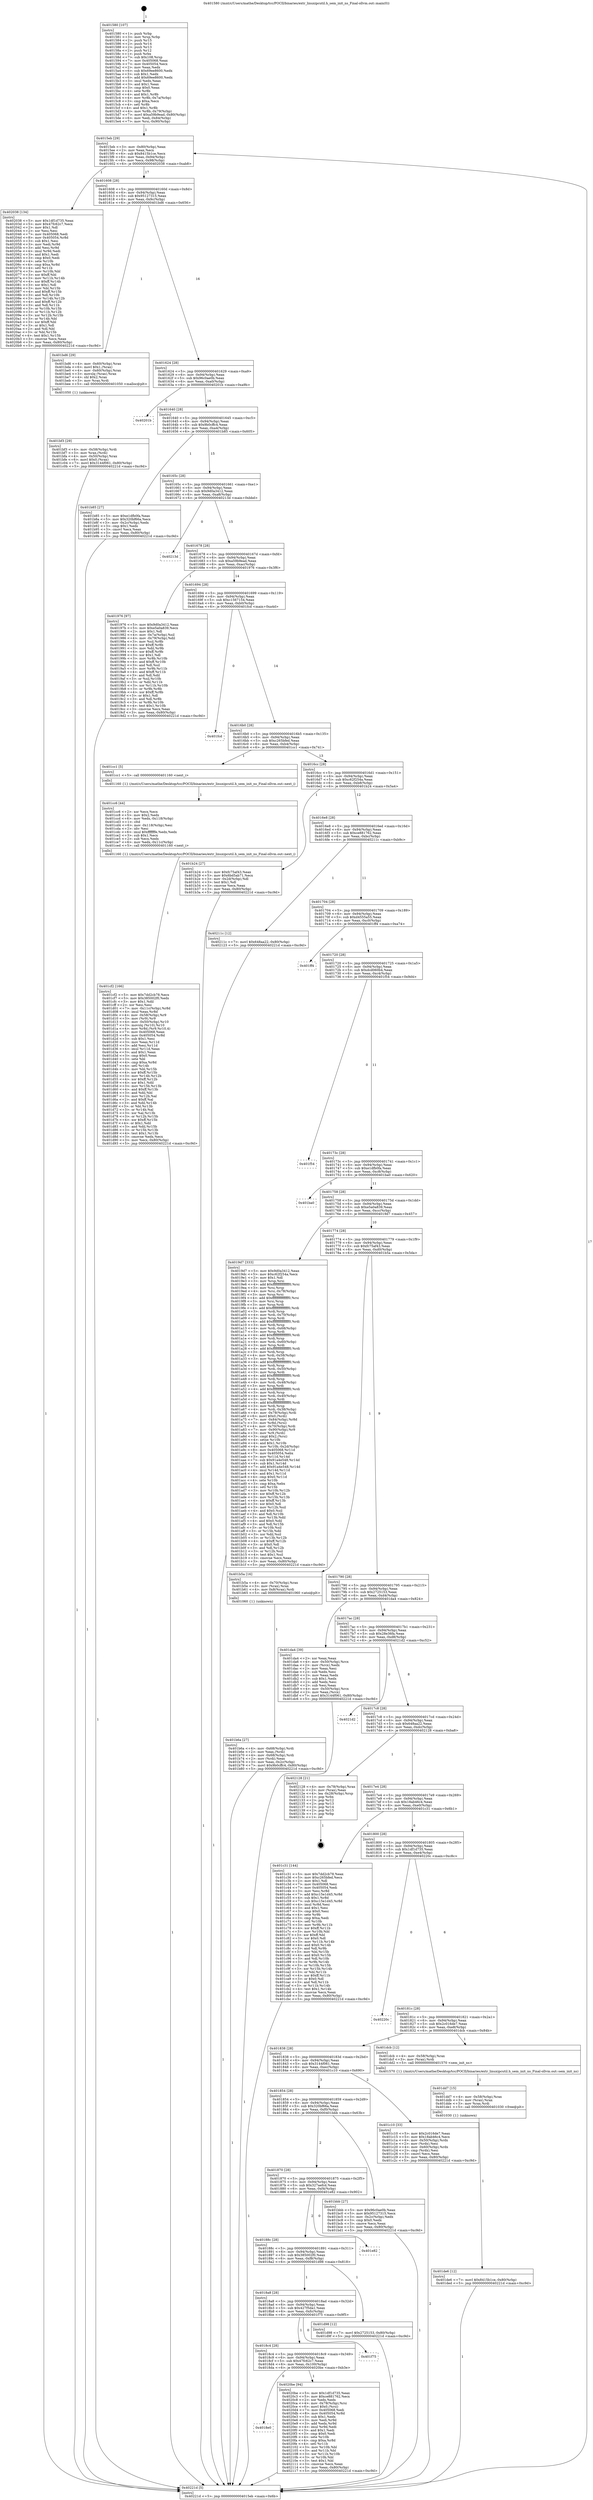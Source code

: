 digraph "0x401580" {
  label = "0x401580 (/mnt/c/Users/mathe/Desktop/tcc/POCII/binaries/extr_linuxipcutil.h_sem_init_ns_Final-ollvm.out::main(0))"
  labelloc = "t"
  node[shape=record]

  Entry [label="",width=0.3,height=0.3,shape=circle,fillcolor=black,style=filled]
  "0x4015eb" [label="{
     0x4015eb [29]\l
     | [instrs]\l
     &nbsp;&nbsp;0x4015eb \<+3\>: mov -0x80(%rbp),%eax\l
     &nbsp;&nbsp;0x4015ee \<+2\>: mov %eax,%ecx\l
     &nbsp;&nbsp;0x4015f0 \<+6\>: sub $0x8415b1ce,%ecx\l
     &nbsp;&nbsp;0x4015f6 \<+6\>: mov %eax,-0x94(%rbp)\l
     &nbsp;&nbsp;0x4015fc \<+6\>: mov %ecx,-0x98(%rbp)\l
     &nbsp;&nbsp;0x401602 \<+6\>: je 0000000000402038 \<main+0xab8\>\l
  }"]
  "0x402038" [label="{
     0x402038 [134]\l
     | [instrs]\l
     &nbsp;&nbsp;0x402038 \<+5\>: mov $0x1df1d735,%eax\l
     &nbsp;&nbsp;0x40203d \<+5\>: mov $0x47fc62c7,%ecx\l
     &nbsp;&nbsp;0x402042 \<+2\>: mov $0x1,%dl\l
     &nbsp;&nbsp;0x402044 \<+2\>: xor %esi,%esi\l
     &nbsp;&nbsp;0x402046 \<+7\>: mov 0x405068,%edi\l
     &nbsp;&nbsp;0x40204d \<+8\>: mov 0x405054,%r8d\l
     &nbsp;&nbsp;0x402055 \<+3\>: sub $0x1,%esi\l
     &nbsp;&nbsp;0x402058 \<+3\>: mov %edi,%r9d\l
     &nbsp;&nbsp;0x40205b \<+3\>: add %esi,%r9d\l
     &nbsp;&nbsp;0x40205e \<+4\>: imul %r9d,%edi\l
     &nbsp;&nbsp;0x402062 \<+3\>: and $0x1,%edi\l
     &nbsp;&nbsp;0x402065 \<+3\>: cmp $0x0,%edi\l
     &nbsp;&nbsp;0x402068 \<+4\>: sete %r10b\l
     &nbsp;&nbsp;0x40206c \<+4\>: cmp $0xa,%r8d\l
     &nbsp;&nbsp;0x402070 \<+4\>: setl %r11b\l
     &nbsp;&nbsp;0x402074 \<+3\>: mov %r10b,%bl\l
     &nbsp;&nbsp;0x402077 \<+3\>: xor $0xff,%bl\l
     &nbsp;&nbsp;0x40207a \<+3\>: mov %r11b,%r14b\l
     &nbsp;&nbsp;0x40207d \<+4\>: xor $0xff,%r14b\l
     &nbsp;&nbsp;0x402081 \<+3\>: xor $0x1,%dl\l
     &nbsp;&nbsp;0x402084 \<+3\>: mov %bl,%r15b\l
     &nbsp;&nbsp;0x402087 \<+4\>: and $0xff,%r15b\l
     &nbsp;&nbsp;0x40208b \<+3\>: and %dl,%r10b\l
     &nbsp;&nbsp;0x40208e \<+3\>: mov %r14b,%r12b\l
     &nbsp;&nbsp;0x402091 \<+4\>: and $0xff,%r12b\l
     &nbsp;&nbsp;0x402095 \<+3\>: and %dl,%r11b\l
     &nbsp;&nbsp;0x402098 \<+3\>: or %r10b,%r15b\l
     &nbsp;&nbsp;0x40209b \<+3\>: or %r11b,%r12b\l
     &nbsp;&nbsp;0x40209e \<+3\>: xor %r12b,%r15b\l
     &nbsp;&nbsp;0x4020a1 \<+3\>: or %r14b,%bl\l
     &nbsp;&nbsp;0x4020a4 \<+3\>: xor $0xff,%bl\l
     &nbsp;&nbsp;0x4020a7 \<+3\>: or $0x1,%dl\l
     &nbsp;&nbsp;0x4020aa \<+2\>: and %dl,%bl\l
     &nbsp;&nbsp;0x4020ac \<+3\>: or %bl,%r15b\l
     &nbsp;&nbsp;0x4020af \<+4\>: test $0x1,%r15b\l
     &nbsp;&nbsp;0x4020b3 \<+3\>: cmovne %ecx,%eax\l
     &nbsp;&nbsp;0x4020b6 \<+3\>: mov %eax,-0x80(%rbp)\l
     &nbsp;&nbsp;0x4020b9 \<+5\>: jmp 000000000040221d \<main+0xc9d\>\l
  }"]
  "0x401608" [label="{
     0x401608 [28]\l
     | [instrs]\l
     &nbsp;&nbsp;0x401608 \<+5\>: jmp 000000000040160d \<main+0x8d\>\l
     &nbsp;&nbsp;0x40160d \<+6\>: mov -0x94(%rbp),%eax\l
     &nbsp;&nbsp;0x401613 \<+5\>: sub $0x95127315,%eax\l
     &nbsp;&nbsp;0x401618 \<+6\>: mov %eax,-0x9c(%rbp)\l
     &nbsp;&nbsp;0x40161e \<+6\>: je 0000000000401bd6 \<main+0x656\>\l
  }"]
  Exit [label="",width=0.3,height=0.3,shape=circle,fillcolor=black,style=filled,peripheries=2]
  "0x401bd6" [label="{
     0x401bd6 [29]\l
     | [instrs]\l
     &nbsp;&nbsp;0x401bd6 \<+4\>: mov -0x60(%rbp),%rax\l
     &nbsp;&nbsp;0x401bda \<+6\>: movl $0x1,(%rax)\l
     &nbsp;&nbsp;0x401be0 \<+4\>: mov -0x60(%rbp),%rax\l
     &nbsp;&nbsp;0x401be4 \<+3\>: movslq (%rax),%rax\l
     &nbsp;&nbsp;0x401be7 \<+4\>: shl $0x2,%rax\l
     &nbsp;&nbsp;0x401beb \<+3\>: mov %rax,%rdi\l
     &nbsp;&nbsp;0x401bee \<+5\>: call 0000000000401050 \<malloc@plt\>\l
     | [calls]\l
     &nbsp;&nbsp;0x401050 \{1\} (unknown)\l
  }"]
  "0x401624" [label="{
     0x401624 [28]\l
     | [instrs]\l
     &nbsp;&nbsp;0x401624 \<+5\>: jmp 0000000000401629 \<main+0xa9\>\l
     &nbsp;&nbsp;0x401629 \<+6\>: mov -0x94(%rbp),%eax\l
     &nbsp;&nbsp;0x40162f \<+5\>: sub $0x96c0ae0b,%eax\l
     &nbsp;&nbsp;0x401634 \<+6\>: mov %eax,-0xa0(%rbp)\l
     &nbsp;&nbsp;0x40163a \<+6\>: je 000000000040201b \<main+0xa9b\>\l
  }"]
  "0x4018e0" [label="{
     0x4018e0\l
  }", style=dashed]
  "0x40201b" [label="{
     0x40201b\l
  }", style=dashed]
  "0x401640" [label="{
     0x401640 [28]\l
     | [instrs]\l
     &nbsp;&nbsp;0x401640 \<+5\>: jmp 0000000000401645 \<main+0xc5\>\l
     &nbsp;&nbsp;0x401645 \<+6\>: mov -0x94(%rbp),%eax\l
     &nbsp;&nbsp;0x40164b \<+5\>: sub $0x9b0cffc4,%eax\l
     &nbsp;&nbsp;0x401650 \<+6\>: mov %eax,-0xa4(%rbp)\l
     &nbsp;&nbsp;0x401656 \<+6\>: je 0000000000401b85 \<main+0x605\>\l
  }"]
  "0x4020be" [label="{
     0x4020be [94]\l
     | [instrs]\l
     &nbsp;&nbsp;0x4020be \<+5\>: mov $0x1df1d735,%eax\l
     &nbsp;&nbsp;0x4020c3 \<+5\>: mov $0xce881762,%ecx\l
     &nbsp;&nbsp;0x4020c8 \<+2\>: xor %edx,%edx\l
     &nbsp;&nbsp;0x4020ca \<+4\>: mov -0x78(%rbp),%rsi\l
     &nbsp;&nbsp;0x4020ce \<+6\>: movl $0x0,(%rsi)\l
     &nbsp;&nbsp;0x4020d4 \<+7\>: mov 0x405068,%edi\l
     &nbsp;&nbsp;0x4020db \<+8\>: mov 0x405054,%r8d\l
     &nbsp;&nbsp;0x4020e3 \<+3\>: sub $0x1,%edx\l
     &nbsp;&nbsp;0x4020e6 \<+3\>: mov %edi,%r9d\l
     &nbsp;&nbsp;0x4020e9 \<+3\>: add %edx,%r9d\l
     &nbsp;&nbsp;0x4020ec \<+4\>: imul %r9d,%edi\l
     &nbsp;&nbsp;0x4020f0 \<+3\>: and $0x1,%edi\l
     &nbsp;&nbsp;0x4020f3 \<+3\>: cmp $0x0,%edi\l
     &nbsp;&nbsp;0x4020f6 \<+4\>: sete %r10b\l
     &nbsp;&nbsp;0x4020fa \<+4\>: cmp $0xa,%r8d\l
     &nbsp;&nbsp;0x4020fe \<+4\>: setl %r11b\l
     &nbsp;&nbsp;0x402102 \<+3\>: mov %r10b,%bl\l
     &nbsp;&nbsp;0x402105 \<+3\>: and %r11b,%bl\l
     &nbsp;&nbsp;0x402108 \<+3\>: xor %r11b,%r10b\l
     &nbsp;&nbsp;0x40210b \<+3\>: or %r10b,%bl\l
     &nbsp;&nbsp;0x40210e \<+3\>: test $0x1,%bl\l
     &nbsp;&nbsp;0x402111 \<+3\>: cmovne %ecx,%eax\l
     &nbsp;&nbsp;0x402114 \<+3\>: mov %eax,-0x80(%rbp)\l
     &nbsp;&nbsp;0x402117 \<+5\>: jmp 000000000040221d \<main+0xc9d\>\l
  }"]
  "0x401b85" [label="{
     0x401b85 [27]\l
     | [instrs]\l
     &nbsp;&nbsp;0x401b85 \<+5\>: mov $0xe1dfb0fa,%eax\l
     &nbsp;&nbsp;0x401b8a \<+5\>: mov $0x320bf66a,%ecx\l
     &nbsp;&nbsp;0x401b8f \<+3\>: mov -0x2c(%rbp),%edx\l
     &nbsp;&nbsp;0x401b92 \<+3\>: cmp $0x1,%edx\l
     &nbsp;&nbsp;0x401b95 \<+3\>: cmovl %ecx,%eax\l
     &nbsp;&nbsp;0x401b98 \<+3\>: mov %eax,-0x80(%rbp)\l
     &nbsp;&nbsp;0x401b9b \<+5\>: jmp 000000000040221d \<main+0xc9d\>\l
  }"]
  "0x40165c" [label="{
     0x40165c [28]\l
     | [instrs]\l
     &nbsp;&nbsp;0x40165c \<+5\>: jmp 0000000000401661 \<main+0xe1\>\l
     &nbsp;&nbsp;0x401661 \<+6\>: mov -0x94(%rbp),%eax\l
     &nbsp;&nbsp;0x401667 \<+5\>: sub $0x9d0a3412,%eax\l
     &nbsp;&nbsp;0x40166c \<+6\>: mov %eax,-0xa8(%rbp)\l
     &nbsp;&nbsp;0x401672 \<+6\>: je 000000000040213d \<main+0xbbd\>\l
  }"]
  "0x4018c4" [label="{
     0x4018c4 [28]\l
     | [instrs]\l
     &nbsp;&nbsp;0x4018c4 \<+5\>: jmp 00000000004018c9 \<main+0x349\>\l
     &nbsp;&nbsp;0x4018c9 \<+6\>: mov -0x94(%rbp),%eax\l
     &nbsp;&nbsp;0x4018cf \<+5\>: sub $0x47fc62c7,%eax\l
     &nbsp;&nbsp;0x4018d4 \<+6\>: mov %eax,-0x100(%rbp)\l
     &nbsp;&nbsp;0x4018da \<+6\>: je 00000000004020be \<main+0xb3e\>\l
  }"]
  "0x40213d" [label="{
     0x40213d\l
  }", style=dashed]
  "0x401678" [label="{
     0x401678 [28]\l
     | [instrs]\l
     &nbsp;&nbsp;0x401678 \<+5\>: jmp 000000000040167d \<main+0xfd\>\l
     &nbsp;&nbsp;0x40167d \<+6\>: mov -0x94(%rbp),%eax\l
     &nbsp;&nbsp;0x401683 \<+5\>: sub $0xa59b9ead,%eax\l
     &nbsp;&nbsp;0x401688 \<+6\>: mov %eax,-0xac(%rbp)\l
     &nbsp;&nbsp;0x40168e \<+6\>: je 0000000000401976 \<main+0x3f6\>\l
  }"]
  "0x401f75" [label="{
     0x401f75\l
  }", style=dashed]
  "0x401976" [label="{
     0x401976 [97]\l
     | [instrs]\l
     &nbsp;&nbsp;0x401976 \<+5\>: mov $0x9d0a3412,%eax\l
     &nbsp;&nbsp;0x40197b \<+5\>: mov $0xe5a0a839,%ecx\l
     &nbsp;&nbsp;0x401980 \<+2\>: mov $0x1,%dl\l
     &nbsp;&nbsp;0x401982 \<+4\>: mov -0x7a(%rbp),%sil\l
     &nbsp;&nbsp;0x401986 \<+4\>: mov -0x79(%rbp),%dil\l
     &nbsp;&nbsp;0x40198a \<+3\>: mov %sil,%r8b\l
     &nbsp;&nbsp;0x40198d \<+4\>: xor $0xff,%r8b\l
     &nbsp;&nbsp;0x401991 \<+3\>: mov %dil,%r9b\l
     &nbsp;&nbsp;0x401994 \<+4\>: xor $0xff,%r9b\l
     &nbsp;&nbsp;0x401998 \<+3\>: xor $0x1,%dl\l
     &nbsp;&nbsp;0x40199b \<+3\>: mov %r8b,%r10b\l
     &nbsp;&nbsp;0x40199e \<+4\>: and $0xff,%r10b\l
     &nbsp;&nbsp;0x4019a2 \<+3\>: and %dl,%sil\l
     &nbsp;&nbsp;0x4019a5 \<+3\>: mov %r9b,%r11b\l
     &nbsp;&nbsp;0x4019a8 \<+4\>: and $0xff,%r11b\l
     &nbsp;&nbsp;0x4019ac \<+3\>: and %dl,%dil\l
     &nbsp;&nbsp;0x4019af \<+3\>: or %sil,%r10b\l
     &nbsp;&nbsp;0x4019b2 \<+3\>: or %dil,%r11b\l
     &nbsp;&nbsp;0x4019b5 \<+3\>: xor %r11b,%r10b\l
     &nbsp;&nbsp;0x4019b8 \<+3\>: or %r9b,%r8b\l
     &nbsp;&nbsp;0x4019bb \<+4\>: xor $0xff,%r8b\l
     &nbsp;&nbsp;0x4019bf \<+3\>: or $0x1,%dl\l
     &nbsp;&nbsp;0x4019c2 \<+3\>: and %dl,%r8b\l
     &nbsp;&nbsp;0x4019c5 \<+3\>: or %r8b,%r10b\l
     &nbsp;&nbsp;0x4019c8 \<+4\>: test $0x1,%r10b\l
     &nbsp;&nbsp;0x4019cc \<+3\>: cmovne %ecx,%eax\l
     &nbsp;&nbsp;0x4019cf \<+3\>: mov %eax,-0x80(%rbp)\l
     &nbsp;&nbsp;0x4019d2 \<+5\>: jmp 000000000040221d \<main+0xc9d\>\l
  }"]
  "0x401694" [label="{
     0x401694 [28]\l
     | [instrs]\l
     &nbsp;&nbsp;0x401694 \<+5\>: jmp 0000000000401699 \<main+0x119\>\l
     &nbsp;&nbsp;0x401699 \<+6\>: mov -0x94(%rbp),%eax\l
     &nbsp;&nbsp;0x40169f \<+5\>: sub $0xc1567154,%eax\l
     &nbsp;&nbsp;0x4016a4 \<+6\>: mov %eax,-0xb0(%rbp)\l
     &nbsp;&nbsp;0x4016aa \<+6\>: je 0000000000401fcd \<main+0xa4d\>\l
  }"]
  "0x40221d" [label="{
     0x40221d [5]\l
     | [instrs]\l
     &nbsp;&nbsp;0x40221d \<+5\>: jmp 00000000004015eb \<main+0x6b\>\l
  }"]
  "0x401580" [label="{
     0x401580 [107]\l
     | [instrs]\l
     &nbsp;&nbsp;0x401580 \<+1\>: push %rbp\l
     &nbsp;&nbsp;0x401581 \<+3\>: mov %rsp,%rbp\l
     &nbsp;&nbsp;0x401584 \<+2\>: push %r15\l
     &nbsp;&nbsp;0x401586 \<+2\>: push %r14\l
     &nbsp;&nbsp;0x401588 \<+2\>: push %r13\l
     &nbsp;&nbsp;0x40158a \<+2\>: push %r12\l
     &nbsp;&nbsp;0x40158c \<+1\>: push %rbx\l
     &nbsp;&nbsp;0x40158d \<+7\>: sub $0x108,%rsp\l
     &nbsp;&nbsp;0x401594 \<+7\>: mov 0x405068,%eax\l
     &nbsp;&nbsp;0x40159b \<+7\>: mov 0x405054,%ecx\l
     &nbsp;&nbsp;0x4015a2 \<+2\>: mov %eax,%edx\l
     &nbsp;&nbsp;0x4015a4 \<+6\>: sub $0x69ee8600,%edx\l
     &nbsp;&nbsp;0x4015aa \<+3\>: sub $0x1,%edx\l
     &nbsp;&nbsp;0x4015ad \<+6\>: add $0x69ee8600,%edx\l
     &nbsp;&nbsp;0x4015b3 \<+3\>: imul %edx,%eax\l
     &nbsp;&nbsp;0x4015b6 \<+3\>: and $0x1,%eax\l
     &nbsp;&nbsp;0x4015b9 \<+3\>: cmp $0x0,%eax\l
     &nbsp;&nbsp;0x4015bc \<+4\>: sete %r8b\l
     &nbsp;&nbsp;0x4015c0 \<+4\>: and $0x1,%r8b\l
     &nbsp;&nbsp;0x4015c4 \<+4\>: mov %r8b,-0x7a(%rbp)\l
     &nbsp;&nbsp;0x4015c8 \<+3\>: cmp $0xa,%ecx\l
     &nbsp;&nbsp;0x4015cb \<+4\>: setl %r8b\l
     &nbsp;&nbsp;0x4015cf \<+4\>: and $0x1,%r8b\l
     &nbsp;&nbsp;0x4015d3 \<+4\>: mov %r8b,-0x79(%rbp)\l
     &nbsp;&nbsp;0x4015d7 \<+7\>: movl $0xa59b9ead,-0x80(%rbp)\l
     &nbsp;&nbsp;0x4015de \<+6\>: mov %edi,-0x84(%rbp)\l
     &nbsp;&nbsp;0x4015e4 \<+7\>: mov %rsi,-0x90(%rbp)\l
  }"]
  "0x401de6" [label="{
     0x401de6 [12]\l
     | [instrs]\l
     &nbsp;&nbsp;0x401de6 \<+7\>: movl $0x8415b1ce,-0x80(%rbp)\l
     &nbsp;&nbsp;0x401ded \<+5\>: jmp 000000000040221d \<main+0xc9d\>\l
  }"]
  "0x401fcd" [label="{
     0x401fcd\l
  }", style=dashed]
  "0x4016b0" [label="{
     0x4016b0 [28]\l
     | [instrs]\l
     &nbsp;&nbsp;0x4016b0 \<+5\>: jmp 00000000004016b5 \<main+0x135\>\l
     &nbsp;&nbsp;0x4016b5 \<+6\>: mov -0x94(%rbp),%eax\l
     &nbsp;&nbsp;0x4016bb \<+5\>: sub $0xc265bfed,%eax\l
     &nbsp;&nbsp;0x4016c0 \<+6\>: mov %eax,-0xb4(%rbp)\l
     &nbsp;&nbsp;0x4016c6 \<+6\>: je 0000000000401cc1 \<main+0x741\>\l
  }"]
  "0x401dd7" [label="{
     0x401dd7 [15]\l
     | [instrs]\l
     &nbsp;&nbsp;0x401dd7 \<+4\>: mov -0x58(%rbp),%rax\l
     &nbsp;&nbsp;0x401ddb \<+3\>: mov (%rax),%rax\l
     &nbsp;&nbsp;0x401dde \<+3\>: mov %rax,%rdi\l
     &nbsp;&nbsp;0x401de1 \<+5\>: call 0000000000401030 \<free@plt\>\l
     | [calls]\l
     &nbsp;&nbsp;0x401030 \{1\} (unknown)\l
  }"]
  "0x401cc1" [label="{
     0x401cc1 [5]\l
     | [instrs]\l
     &nbsp;&nbsp;0x401cc1 \<+5\>: call 0000000000401160 \<next_i\>\l
     | [calls]\l
     &nbsp;&nbsp;0x401160 \{1\} (/mnt/c/Users/mathe/Desktop/tcc/POCII/binaries/extr_linuxipcutil.h_sem_init_ns_Final-ollvm.out::next_i)\l
  }"]
  "0x4016cc" [label="{
     0x4016cc [28]\l
     | [instrs]\l
     &nbsp;&nbsp;0x4016cc \<+5\>: jmp 00000000004016d1 \<main+0x151\>\l
     &nbsp;&nbsp;0x4016d1 \<+6\>: mov -0x94(%rbp),%eax\l
     &nbsp;&nbsp;0x4016d7 \<+5\>: sub $0xc62f254a,%eax\l
     &nbsp;&nbsp;0x4016dc \<+6\>: mov %eax,-0xb8(%rbp)\l
     &nbsp;&nbsp;0x4016e2 \<+6\>: je 0000000000401b24 \<main+0x5a4\>\l
  }"]
  "0x4018a8" [label="{
     0x4018a8 [28]\l
     | [instrs]\l
     &nbsp;&nbsp;0x4018a8 \<+5\>: jmp 00000000004018ad \<main+0x32d\>\l
     &nbsp;&nbsp;0x4018ad \<+6\>: mov -0x94(%rbp),%eax\l
     &nbsp;&nbsp;0x4018b3 \<+5\>: sub $0x427f5da1,%eax\l
     &nbsp;&nbsp;0x4018b8 \<+6\>: mov %eax,-0xfc(%rbp)\l
     &nbsp;&nbsp;0x4018be \<+6\>: je 0000000000401f75 \<main+0x9f5\>\l
  }"]
  "0x401b24" [label="{
     0x401b24 [27]\l
     | [instrs]\l
     &nbsp;&nbsp;0x401b24 \<+5\>: mov $0xfc75af43,%eax\l
     &nbsp;&nbsp;0x401b29 \<+5\>: mov $0x6bd5ab71,%ecx\l
     &nbsp;&nbsp;0x401b2e \<+3\>: mov -0x2d(%rbp),%dl\l
     &nbsp;&nbsp;0x401b31 \<+3\>: test $0x1,%dl\l
     &nbsp;&nbsp;0x401b34 \<+3\>: cmovne %ecx,%eax\l
     &nbsp;&nbsp;0x401b37 \<+3\>: mov %eax,-0x80(%rbp)\l
     &nbsp;&nbsp;0x401b3a \<+5\>: jmp 000000000040221d \<main+0xc9d\>\l
  }"]
  "0x4016e8" [label="{
     0x4016e8 [28]\l
     | [instrs]\l
     &nbsp;&nbsp;0x4016e8 \<+5\>: jmp 00000000004016ed \<main+0x16d\>\l
     &nbsp;&nbsp;0x4016ed \<+6\>: mov -0x94(%rbp),%eax\l
     &nbsp;&nbsp;0x4016f3 \<+5\>: sub $0xce881762,%eax\l
     &nbsp;&nbsp;0x4016f8 \<+6\>: mov %eax,-0xbc(%rbp)\l
     &nbsp;&nbsp;0x4016fe \<+6\>: je 000000000040211c \<main+0xb9c\>\l
  }"]
  "0x401d98" [label="{
     0x401d98 [12]\l
     | [instrs]\l
     &nbsp;&nbsp;0x401d98 \<+7\>: movl $0x2725153,-0x80(%rbp)\l
     &nbsp;&nbsp;0x401d9f \<+5\>: jmp 000000000040221d \<main+0xc9d\>\l
  }"]
  "0x40211c" [label="{
     0x40211c [12]\l
     | [instrs]\l
     &nbsp;&nbsp;0x40211c \<+7\>: movl $0x648aa22,-0x80(%rbp)\l
     &nbsp;&nbsp;0x402123 \<+5\>: jmp 000000000040221d \<main+0xc9d\>\l
  }"]
  "0x401704" [label="{
     0x401704 [28]\l
     | [instrs]\l
     &nbsp;&nbsp;0x401704 \<+5\>: jmp 0000000000401709 \<main+0x189\>\l
     &nbsp;&nbsp;0x401709 \<+6\>: mov -0x94(%rbp),%eax\l
     &nbsp;&nbsp;0x40170f \<+5\>: sub $0xd4555a55,%eax\l
     &nbsp;&nbsp;0x401714 \<+6\>: mov %eax,-0xc0(%rbp)\l
     &nbsp;&nbsp;0x40171a \<+6\>: je 0000000000401ff4 \<main+0xa74\>\l
  }"]
  "0x40188c" [label="{
     0x40188c [28]\l
     | [instrs]\l
     &nbsp;&nbsp;0x40188c \<+5\>: jmp 0000000000401891 \<main+0x311\>\l
     &nbsp;&nbsp;0x401891 \<+6\>: mov -0x94(%rbp),%eax\l
     &nbsp;&nbsp;0x401897 \<+5\>: sub $0x385002f0,%eax\l
     &nbsp;&nbsp;0x40189c \<+6\>: mov %eax,-0xf8(%rbp)\l
     &nbsp;&nbsp;0x4018a2 \<+6\>: je 0000000000401d98 \<main+0x818\>\l
  }"]
  "0x401ff4" [label="{
     0x401ff4\l
  }", style=dashed]
  "0x401720" [label="{
     0x401720 [28]\l
     | [instrs]\l
     &nbsp;&nbsp;0x401720 \<+5\>: jmp 0000000000401725 \<main+0x1a5\>\l
     &nbsp;&nbsp;0x401725 \<+6\>: mov -0x94(%rbp),%eax\l
     &nbsp;&nbsp;0x40172b \<+5\>: sub $0xdcd060b4,%eax\l
     &nbsp;&nbsp;0x401730 \<+6\>: mov %eax,-0xc4(%rbp)\l
     &nbsp;&nbsp;0x401736 \<+6\>: je 0000000000401f54 \<main+0x9d4\>\l
  }"]
  "0x401e82" [label="{
     0x401e82\l
  }", style=dashed]
  "0x401f54" [label="{
     0x401f54\l
  }", style=dashed]
  "0x40173c" [label="{
     0x40173c [28]\l
     | [instrs]\l
     &nbsp;&nbsp;0x40173c \<+5\>: jmp 0000000000401741 \<main+0x1c1\>\l
     &nbsp;&nbsp;0x401741 \<+6\>: mov -0x94(%rbp),%eax\l
     &nbsp;&nbsp;0x401747 \<+5\>: sub $0xe1dfb0fa,%eax\l
     &nbsp;&nbsp;0x40174c \<+6\>: mov %eax,-0xc8(%rbp)\l
     &nbsp;&nbsp;0x401752 \<+6\>: je 0000000000401ba0 \<main+0x620\>\l
  }"]
  "0x401cf2" [label="{
     0x401cf2 [166]\l
     | [instrs]\l
     &nbsp;&nbsp;0x401cf2 \<+5\>: mov $0x7dd2cb78,%ecx\l
     &nbsp;&nbsp;0x401cf7 \<+5\>: mov $0x385002f0,%edx\l
     &nbsp;&nbsp;0x401cfc \<+3\>: mov $0x1,%dil\l
     &nbsp;&nbsp;0x401cff \<+2\>: xor %esi,%esi\l
     &nbsp;&nbsp;0x401d01 \<+7\>: mov -0x11c(%rbp),%r8d\l
     &nbsp;&nbsp;0x401d08 \<+4\>: imul %eax,%r8d\l
     &nbsp;&nbsp;0x401d0c \<+4\>: mov -0x58(%rbp),%r9\l
     &nbsp;&nbsp;0x401d10 \<+3\>: mov (%r9),%r9\l
     &nbsp;&nbsp;0x401d13 \<+4\>: mov -0x50(%rbp),%r10\l
     &nbsp;&nbsp;0x401d17 \<+3\>: movslq (%r10),%r10\l
     &nbsp;&nbsp;0x401d1a \<+4\>: mov %r8d,(%r9,%r10,4)\l
     &nbsp;&nbsp;0x401d1e \<+7\>: mov 0x405068,%eax\l
     &nbsp;&nbsp;0x401d25 \<+8\>: mov 0x405054,%r8d\l
     &nbsp;&nbsp;0x401d2d \<+3\>: sub $0x1,%esi\l
     &nbsp;&nbsp;0x401d30 \<+3\>: mov %eax,%r11d\l
     &nbsp;&nbsp;0x401d33 \<+3\>: add %esi,%r11d\l
     &nbsp;&nbsp;0x401d36 \<+4\>: imul %r11d,%eax\l
     &nbsp;&nbsp;0x401d3a \<+3\>: and $0x1,%eax\l
     &nbsp;&nbsp;0x401d3d \<+3\>: cmp $0x0,%eax\l
     &nbsp;&nbsp;0x401d40 \<+3\>: sete %bl\l
     &nbsp;&nbsp;0x401d43 \<+4\>: cmp $0xa,%r8d\l
     &nbsp;&nbsp;0x401d47 \<+4\>: setl %r14b\l
     &nbsp;&nbsp;0x401d4b \<+3\>: mov %bl,%r15b\l
     &nbsp;&nbsp;0x401d4e \<+4\>: xor $0xff,%r15b\l
     &nbsp;&nbsp;0x401d52 \<+3\>: mov %r14b,%r12b\l
     &nbsp;&nbsp;0x401d55 \<+4\>: xor $0xff,%r12b\l
     &nbsp;&nbsp;0x401d59 \<+4\>: xor $0x1,%dil\l
     &nbsp;&nbsp;0x401d5d \<+3\>: mov %r15b,%r13b\l
     &nbsp;&nbsp;0x401d60 \<+4\>: and $0xff,%r13b\l
     &nbsp;&nbsp;0x401d64 \<+3\>: and %dil,%bl\l
     &nbsp;&nbsp;0x401d67 \<+3\>: mov %r12b,%al\l
     &nbsp;&nbsp;0x401d6a \<+2\>: and $0xff,%al\l
     &nbsp;&nbsp;0x401d6c \<+3\>: and %dil,%r14b\l
     &nbsp;&nbsp;0x401d6f \<+3\>: or %bl,%r13b\l
     &nbsp;&nbsp;0x401d72 \<+3\>: or %r14b,%al\l
     &nbsp;&nbsp;0x401d75 \<+3\>: xor %al,%r13b\l
     &nbsp;&nbsp;0x401d78 \<+3\>: or %r12b,%r15b\l
     &nbsp;&nbsp;0x401d7b \<+4\>: xor $0xff,%r15b\l
     &nbsp;&nbsp;0x401d7f \<+4\>: or $0x1,%dil\l
     &nbsp;&nbsp;0x401d83 \<+3\>: and %dil,%r15b\l
     &nbsp;&nbsp;0x401d86 \<+3\>: or %r15b,%r13b\l
     &nbsp;&nbsp;0x401d89 \<+4\>: test $0x1,%r13b\l
     &nbsp;&nbsp;0x401d8d \<+3\>: cmovne %edx,%ecx\l
     &nbsp;&nbsp;0x401d90 \<+3\>: mov %ecx,-0x80(%rbp)\l
     &nbsp;&nbsp;0x401d93 \<+5\>: jmp 000000000040221d \<main+0xc9d\>\l
  }"]
  "0x401ba0" [label="{
     0x401ba0\l
  }", style=dashed]
  "0x401758" [label="{
     0x401758 [28]\l
     | [instrs]\l
     &nbsp;&nbsp;0x401758 \<+5\>: jmp 000000000040175d \<main+0x1dd\>\l
     &nbsp;&nbsp;0x40175d \<+6\>: mov -0x94(%rbp),%eax\l
     &nbsp;&nbsp;0x401763 \<+5\>: sub $0xe5a0a839,%eax\l
     &nbsp;&nbsp;0x401768 \<+6\>: mov %eax,-0xcc(%rbp)\l
     &nbsp;&nbsp;0x40176e \<+6\>: je 00000000004019d7 \<main+0x457\>\l
  }"]
  "0x401cc6" [label="{
     0x401cc6 [44]\l
     | [instrs]\l
     &nbsp;&nbsp;0x401cc6 \<+2\>: xor %ecx,%ecx\l
     &nbsp;&nbsp;0x401cc8 \<+5\>: mov $0x2,%edx\l
     &nbsp;&nbsp;0x401ccd \<+6\>: mov %edx,-0x118(%rbp)\l
     &nbsp;&nbsp;0x401cd3 \<+1\>: cltd\l
     &nbsp;&nbsp;0x401cd4 \<+6\>: mov -0x118(%rbp),%esi\l
     &nbsp;&nbsp;0x401cda \<+2\>: idiv %esi\l
     &nbsp;&nbsp;0x401cdc \<+6\>: imul $0xfffffffe,%edx,%edx\l
     &nbsp;&nbsp;0x401ce2 \<+3\>: sub $0x1,%ecx\l
     &nbsp;&nbsp;0x401ce5 \<+2\>: sub %ecx,%edx\l
     &nbsp;&nbsp;0x401ce7 \<+6\>: mov %edx,-0x11c(%rbp)\l
     &nbsp;&nbsp;0x401ced \<+5\>: call 0000000000401160 \<next_i\>\l
     | [calls]\l
     &nbsp;&nbsp;0x401160 \{1\} (/mnt/c/Users/mathe/Desktop/tcc/POCII/binaries/extr_linuxipcutil.h_sem_init_ns_Final-ollvm.out::next_i)\l
  }"]
  "0x4019d7" [label="{
     0x4019d7 [333]\l
     | [instrs]\l
     &nbsp;&nbsp;0x4019d7 \<+5\>: mov $0x9d0a3412,%eax\l
     &nbsp;&nbsp;0x4019dc \<+5\>: mov $0xc62f254a,%ecx\l
     &nbsp;&nbsp;0x4019e1 \<+2\>: mov $0x1,%dl\l
     &nbsp;&nbsp;0x4019e3 \<+3\>: mov %rsp,%rsi\l
     &nbsp;&nbsp;0x4019e6 \<+4\>: add $0xfffffffffffffff0,%rsi\l
     &nbsp;&nbsp;0x4019ea \<+3\>: mov %rsi,%rsp\l
     &nbsp;&nbsp;0x4019ed \<+4\>: mov %rsi,-0x78(%rbp)\l
     &nbsp;&nbsp;0x4019f1 \<+3\>: mov %rsp,%rsi\l
     &nbsp;&nbsp;0x4019f4 \<+4\>: add $0xfffffffffffffff0,%rsi\l
     &nbsp;&nbsp;0x4019f8 \<+3\>: mov %rsi,%rsp\l
     &nbsp;&nbsp;0x4019fb \<+3\>: mov %rsp,%rdi\l
     &nbsp;&nbsp;0x4019fe \<+4\>: add $0xfffffffffffffff0,%rdi\l
     &nbsp;&nbsp;0x401a02 \<+3\>: mov %rdi,%rsp\l
     &nbsp;&nbsp;0x401a05 \<+4\>: mov %rdi,-0x70(%rbp)\l
     &nbsp;&nbsp;0x401a09 \<+3\>: mov %rsp,%rdi\l
     &nbsp;&nbsp;0x401a0c \<+4\>: add $0xfffffffffffffff0,%rdi\l
     &nbsp;&nbsp;0x401a10 \<+3\>: mov %rdi,%rsp\l
     &nbsp;&nbsp;0x401a13 \<+4\>: mov %rdi,-0x68(%rbp)\l
     &nbsp;&nbsp;0x401a17 \<+3\>: mov %rsp,%rdi\l
     &nbsp;&nbsp;0x401a1a \<+4\>: add $0xfffffffffffffff0,%rdi\l
     &nbsp;&nbsp;0x401a1e \<+3\>: mov %rdi,%rsp\l
     &nbsp;&nbsp;0x401a21 \<+4\>: mov %rdi,-0x60(%rbp)\l
     &nbsp;&nbsp;0x401a25 \<+3\>: mov %rsp,%rdi\l
     &nbsp;&nbsp;0x401a28 \<+4\>: add $0xfffffffffffffff0,%rdi\l
     &nbsp;&nbsp;0x401a2c \<+3\>: mov %rdi,%rsp\l
     &nbsp;&nbsp;0x401a2f \<+4\>: mov %rdi,-0x58(%rbp)\l
     &nbsp;&nbsp;0x401a33 \<+3\>: mov %rsp,%rdi\l
     &nbsp;&nbsp;0x401a36 \<+4\>: add $0xfffffffffffffff0,%rdi\l
     &nbsp;&nbsp;0x401a3a \<+3\>: mov %rdi,%rsp\l
     &nbsp;&nbsp;0x401a3d \<+4\>: mov %rdi,-0x50(%rbp)\l
     &nbsp;&nbsp;0x401a41 \<+3\>: mov %rsp,%rdi\l
     &nbsp;&nbsp;0x401a44 \<+4\>: add $0xfffffffffffffff0,%rdi\l
     &nbsp;&nbsp;0x401a48 \<+3\>: mov %rdi,%rsp\l
     &nbsp;&nbsp;0x401a4b \<+4\>: mov %rdi,-0x48(%rbp)\l
     &nbsp;&nbsp;0x401a4f \<+3\>: mov %rsp,%rdi\l
     &nbsp;&nbsp;0x401a52 \<+4\>: add $0xfffffffffffffff0,%rdi\l
     &nbsp;&nbsp;0x401a56 \<+3\>: mov %rdi,%rsp\l
     &nbsp;&nbsp;0x401a59 \<+4\>: mov %rdi,-0x40(%rbp)\l
     &nbsp;&nbsp;0x401a5d \<+3\>: mov %rsp,%rdi\l
     &nbsp;&nbsp;0x401a60 \<+4\>: add $0xfffffffffffffff0,%rdi\l
     &nbsp;&nbsp;0x401a64 \<+3\>: mov %rdi,%rsp\l
     &nbsp;&nbsp;0x401a67 \<+4\>: mov %rdi,-0x38(%rbp)\l
     &nbsp;&nbsp;0x401a6b \<+4\>: mov -0x78(%rbp),%rdi\l
     &nbsp;&nbsp;0x401a6f \<+6\>: movl $0x0,(%rdi)\l
     &nbsp;&nbsp;0x401a75 \<+7\>: mov -0x84(%rbp),%r8d\l
     &nbsp;&nbsp;0x401a7c \<+3\>: mov %r8d,(%rsi)\l
     &nbsp;&nbsp;0x401a7f \<+4\>: mov -0x70(%rbp),%rdi\l
     &nbsp;&nbsp;0x401a83 \<+7\>: mov -0x90(%rbp),%r9\l
     &nbsp;&nbsp;0x401a8a \<+3\>: mov %r9,(%rdi)\l
     &nbsp;&nbsp;0x401a8d \<+3\>: cmpl $0x2,(%rsi)\l
     &nbsp;&nbsp;0x401a90 \<+4\>: setne %r10b\l
     &nbsp;&nbsp;0x401a94 \<+4\>: and $0x1,%r10b\l
     &nbsp;&nbsp;0x401a98 \<+4\>: mov %r10b,-0x2d(%rbp)\l
     &nbsp;&nbsp;0x401a9c \<+8\>: mov 0x405068,%r11d\l
     &nbsp;&nbsp;0x401aa4 \<+7\>: mov 0x405054,%ebx\l
     &nbsp;&nbsp;0x401aab \<+3\>: mov %r11d,%r14d\l
     &nbsp;&nbsp;0x401aae \<+7\>: sub $0x91a4e548,%r14d\l
     &nbsp;&nbsp;0x401ab5 \<+4\>: sub $0x1,%r14d\l
     &nbsp;&nbsp;0x401ab9 \<+7\>: add $0x91a4e548,%r14d\l
     &nbsp;&nbsp;0x401ac0 \<+4\>: imul %r14d,%r11d\l
     &nbsp;&nbsp;0x401ac4 \<+4\>: and $0x1,%r11d\l
     &nbsp;&nbsp;0x401ac8 \<+4\>: cmp $0x0,%r11d\l
     &nbsp;&nbsp;0x401acc \<+4\>: sete %r10b\l
     &nbsp;&nbsp;0x401ad0 \<+3\>: cmp $0xa,%ebx\l
     &nbsp;&nbsp;0x401ad3 \<+4\>: setl %r15b\l
     &nbsp;&nbsp;0x401ad7 \<+3\>: mov %r10b,%r12b\l
     &nbsp;&nbsp;0x401ada \<+4\>: xor $0xff,%r12b\l
     &nbsp;&nbsp;0x401ade \<+3\>: mov %r15b,%r13b\l
     &nbsp;&nbsp;0x401ae1 \<+4\>: xor $0xff,%r13b\l
     &nbsp;&nbsp;0x401ae5 \<+3\>: xor $0x0,%dl\l
     &nbsp;&nbsp;0x401ae8 \<+3\>: mov %r12b,%sil\l
     &nbsp;&nbsp;0x401aeb \<+4\>: and $0x0,%sil\l
     &nbsp;&nbsp;0x401aef \<+3\>: and %dl,%r10b\l
     &nbsp;&nbsp;0x401af2 \<+3\>: mov %r13b,%dil\l
     &nbsp;&nbsp;0x401af5 \<+4\>: and $0x0,%dil\l
     &nbsp;&nbsp;0x401af9 \<+3\>: and %dl,%r15b\l
     &nbsp;&nbsp;0x401afc \<+3\>: or %r10b,%sil\l
     &nbsp;&nbsp;0x401aff \<+3\>: or %r15b,%dil\l
     &nbsp;&nbsp;0x401b02 \<+3\>: xor %dil,%sil\l
     &nbsp;&nbsp;0x401b05 \<+3\>: or %r13b,%r12b\l
     &nbsp;&nbsp;0x401b08 \<+4\>: xor $0xff,%r12b\l
     &nbsp;&nbsp;0x401b0c \<+3\>: or $0x0,%dl\l
     &nbsp;&nbsp;0x401b0f \<+3\>: and %dl,%r12b\l
     &nbsp;&nbsp;0x401b12 \<+3\>: or %r12b,%sil\l
     &nbsp;&nbsp;0x401b15 \<+4\>: test $0x1,%sil\l
     &nbsp;&nbsp;0x401b19 \<+3\>: cmovne %ecx,%eax\l
     &nbsp;&nbsp;0x401b1c \<+3\>: mov %eax,-0x80(%rbp)\l
     &nbsp;&nbsp;0x401b1f \<+5\>: jmp 000000000040221d \<main+0xc9d\>\l
  }"]
  "0x401774" [label="{
     0x401774 [28]\l
     | [instrs]\l
     &nbsp;&nbsp;0x401774 \<+5\>: jmp 0000000000401779 \<main+0x1f9\>\l
     &nbsp;&nbsp;0x401779 \<+6\>: mov -0x94(%rbp),%eax\l
     &nbsp;&nbsp;0x40177f \<+5\>: sub $0xfc75af43,%eax\l
     &nbsp;&nbsp;0x401784 \<+6\>: mov %eax,-0xd0(%rbp)\l
     &nbsp;&nbsp;0x40178a \<+6\>: je 0000000000401b5a \<main+0x5da\>\l
  }"]
  "0x401bf3" [label="{
     0x401bf3 [29]\l
     | [instrs]\l
     &nbsp;&nbsp;0x401bf3 \<+4\>: mov -0x58(%rbp),%rdi\l
     &nbsp;&nbsp;0x401bf7 \<+3\>: mov %rax,(%rdi)\l
     &nbsp;&nbsp;0x401bfa \<+4\>: mov -0x50(%rbp),%rax\l
     &nbsp;&nbsp;0x401bfe \<+6\>: movl $0x0,(%rax)\l
     &nbsp;&nbsp;0x401c04 \<+7\>: movl $0x3144f061,-0x80(%rbp)\l
     &nbsp;&nbsp;0x401c0b \<+5\>: jmp 000000000040221d \<main+0xc9d\>\l
  }"]
  "0x401870" [label="{
     0x401870 [28]\l
     | [instrs]\l
     &nbsp;&nbsp;0x401870 \<+5\>: jmp 0000000000401875 \<main+0x2f5\>\l
     &nbsp;&nbsp;0x401875 \<+6\>: mov -0x94(%rbp),%eax\l
     &nbsp;&nbsp;0x40187b \<+5\>: sub $0x327aefcd,%eax\l
     &nbsp;&nbsp;0x401880 \<+6\>: mov %eax,-0xf4(%rbp)\l
     &nbsp;&nbsp;0x401886 \<+6\>: je 0000000000401e82 \<main+0x902\>\l
  }"]
  "0x401b5a" [label="{
     0x401b5a [16]\l
     | [instrs]\l
     &nbsp;&nbsp;0x401b5a \<+4\>: mov -0x70(%rbp),%rax\l
     &nbsp;&nbsp;0x401b5e \<+3\>: mov (%rax),%rax\l
     &nbsp;&nbsp;0x401b61 \<+4\>: mov 0x8(%rax),%rdi\l
     &nbsp;&nbsp;0x401b65 \<+5\>: call 0000000000401060 \<atoi@plt\>\l
     | [calls]\l
     &nbsp;&nbsp;0x401060 \{1\} (unknown)\l
  }"]
  "0x401790" [label="{
     0x401790 [28]\l
     | [instrs]\l
     &nbsp;&nbsp;0x401790 \<+5\>: jmp 0000000000401795 \<main+0x215\>\l
     &nbsp;&nbsp;0x401795 \<+6\>: mov -0x94(%rbp),%eax\l
     &nbsp;&nbsp;0x40179b \<+5\>: sub $0x2725153,%eax\l
     &nbsp;&nbsp;0x4017a0 \<+6\>: mov %eax,-0xd4(%rbp)\l
     &nbsp;&nbsp;0x4017a6 \<+6\>: je 0000000000401da4 \<main+0x824\>\l
  }"]
  "0x401b6a" [label="{
     0x401b6a [27]\l
     | [instrs]\l
     &nbsp;&nbsp;0x401b6a \<+4\>: mov -0x68(%rbp),%rdi\l
     &nbsp;&nbsp;0x401b6e \<+2\>: mov %eax,(%rdi)\l
     &nbsp;&nbsp;0x401b70 \<+4\>: mov -0x68(%rbp),%rdi\l
     &nbsp;&nbsp;0x401b74 \<+2\>: mov (%rdi),%eax\l
     &nbsp;&nbsp;0x401b76 \<+3\>: mov %eax,-0x2c(%rbp)\l
     &nbsp;&nbsp;0x401b79 \<+7\>: movl $0x9b0cffc4,-0x80(%rbp)\l
     &nbsp;&nbsp;0x401b80 \<+5\>: jmp 000000000040221d \<main+0xc9d\>\l
  }"]
  "0x401bbb" [label="{
     0x401bbb [27]\l
     | [instrs]\l
     &nbsp;&nbsp;0x401bbb \<+5\>: mov $0x96c0ae0b,%eax\l
     &nbsp;&nbsp;0x401bc0 \<+5\>: mov $0x95127315,%ecx\l
     &nbsp;&nbsp;0x401bc5 \<+3\>: mov -0x2c(%rbp),%edx\l
     &nbsp;&nbsp;0x401bc8 \<+3\>: cmp $0x0,%edx\l
     &nbsp;&nbsp;0x401bcb \<+3\>: cmove %ecx,%eax\l
     &nbsp;&nbsp;0x401bce \<+3\>: mov %eax,-0x80(%rbp)\l
     &nbsp;&nbsp;0x401bd1 \<+5\>: jmp 000000000040221d \<main+0xc9d\>\l
  }"]
  "0x401da4" [label="{
     0x401da4 [39]\l
     | [instrs]\l
     &nbsp;&nbsp;0x401da4 \<+2\>: xor %eax,%eax\l
     &nbsp;&nbsp;0x401da6 \<+4\>: mov -0x50(%rbp),%rcx\l
     &nbsp;&nbsp;0x401daa \<+2\>: mov (%rcx),%edx\l
     &nbsp;&nbsp;0x401dac \<+2\>: mov %eax,%esi\l
     &nbsp;&nbsp;0x401dae \<+2\>: sub %edx,%esi\l
     &nbsp;&nbsp;0x401db0 \<+2\>: mov %eax,%edx\l
     &nbsp;&nbsp;0x401db2 \<+3\>: sub $0x1,%edx\l
     &nbsp;&nbsp;0x401db5 \<+2\>: add %edx,%esi\l
     &nbsp;&nbsp;0x401db7 \<+2\>: sub %esi,%eax\l
     &nbsp;&nbsp;0x401db9 \<+4\>: mov -0x50(%rbp),%rcx\l
     &nbsp;&nbsp;0x401dbd \<+2\>: mov %eax,(%rcx)\l
     &nbsp;&nbsp;0x401dbf \<+7\>: movl $0x3144f061,-0x80(%rbp)\l
     &nbsp;&nbsp;0x401dc6 \<+5\>: jmp 000000000040221d \<main+0xc9d\>\l
  }"]
  "0x4017ac" [label="{
     0x4017ac [28]\l
     | [instrs]\l
     &nbsp;&nbsp;0x4017ac \<+5\>: jmp 00000000004017b1 \<main+0x231\>\l
     &nbsp;&nbsp;0x4017b1 \<+6\>: mov -0x94(%rbp),%eax\l
     &nbsp;&nbsp;0x4017b7 \<+5\>: sub $0x28e36fa,%eax\l
     &nbsp;&nbsp;0x4017bc \<+6\>: mov %eax,-0xd8(%rbp)\l
     &nbsp;&nbsp;0x4017c2 \<+6\>: je 00000000004021d2 \<main+0xc52\>\l
  }"]
  "0x401854" [label="{
     0x401854 [28]\l
     | [instrs]\l
     &nbsp;&nbsp;0x401854 \<+5\>: jmp 0000000000401859 \<main+0x2d9\>\l
     &nbsp;&nbsp;0x401859 \<+6\>: mov -0x94(%rbp),%eax\l
     &nbsp;&nbsp;0x40185f \<+5\>: sub $0x320bf66a,%eax\l
     &nbsp;&nbsp;0x401864 \<+6\>: mov %eax,-0xf0(%rbp)\l
     &nbsp;&nbsp;0x40186a \<+6\>: je 0000000000401bbb \<main+0x63b\>\l
  }"]
  "0x4021d2" [label="{
     0x4021d2\l
  }", style=dashed]
  "0x4017c8" [label="{
     0x4017c8 [28]\l
     | [instrs]\l
     &nbsp;&nbsp;0x4017c8 \<+5\>: jmp 00000000004017cd \<main+0x24d\>\l
     &nbsp;&nbsp;0x4017cd \<+6\>: mov -0x94(%rbp),%eax\l
     &nbsp;&nbsp;0x4017d3 \<+5\>: sub $0x648aa22,%eax\l
     &nbsp;&nbsp;0x4017d8 \<+6\>: mov %eax,-0xdc(%rbp)\l
     &nbsp;&nbsp;0x4017de \<+6\>: je 0000000000402128 \<main+0xba8\>\l
  }"]
  "0x401c10" [label="{
     0x401c10 [33]\l
     | [instrs]\l
     &nbsp;&nbsp;0x401c10 \<+5\>: mov $0x2c016de7,%eax\l
     &nbsp;&nbsp;0x401c15 \<+5\>: mov $0x18ab46c4,%ecx\l
     &nbsp;&nbsp;0x401c1a \<+4\>: mov -0x50(%rbp),%rdx\l
     &nbsp;&nbsp;0x401c1e \<+2\>: mov (%rdx),%esi\l
     &nbsp;&nbsp;0x401c20 \<+4\>: mov -0x60(%rbp),%rdx\l
     &nbsp;&nbsp;0x401c24 \<+2\>: cmp (%rdx),%esi\l
     &nbsp;&nbsp;0x401c26 \<+3\>: cmovl %ecx,%eax\l
     &nbsp;&nbsp;0x401c29 \<+3\>: mov %eax,-0x80(%rbp)\l
     &nbsp;&nbsp;0x401c2c \<+5\>: jmp 000000000040221d \<main+0xc9d\>\l
  }"]
  "0x402128" [label="{
     0x402128 [21]\l
     | [instrs]\l
     &nbsp;&nbsp;0x402128 \<+4\>: mov -0x78(%rbp),%rax\l
     &nbsp;&nbsp;0x40212c \<+2\>: mov (%rax),%eax\l
     &nbsp;&nbsp;0x40212e \<+4\>: lea -0x28(%rbp),%rsp\l
     &nbsp;&nbsp;0x402132 \<+1\>: pop %rbx\l
     &nbsp;&nbsp;0x402133 \<+2\>: pop %r12\l
     &nbsp;&nbsp;0x402135 \<+2\>: pop %r13\l
     &nbsp;&nbsp;0x402137 \<+2\>: pop %r14\l
     &nbsp;&nbsp;0x402139 \<+2\>: pop %r15\l
     &nbsp;&nbsp;0x40213b \<+1\>: pop %rbp\l
     &nbsp;&nbsp;0x40213c \<+1\>: ret\l
  }"]
  "0x4017e4" [label="{
     0x4017e4 [28]\l
     | [instrs]\l
     &nbsp;&nbsp;0x4017e4 \<+5\>: jmp 00000000004017e9 \<main+0x269\>\l
     &nbsp;&nbsp;0x4017e9 \<+6\>: mov -0x94(%rbp),%eax\l
     &nbsp;&nbsp;0x4017ef \<+5\>: sub $0x18ab46c4,%eax\l
     &nbsp;&nbsp;0x4017f4 \<+6\>: mov %eax,-0xe0(%rbp)\l
     &nbsp;&nbsp;0x4017fa \<+6\>: je 0000000000401c31 \<main+0x6b1\>\l
  }"]
  "0x401838" [label="{
     0x401838 [28]\l
     | [instrs]\l
     &nbsp;&nbsp;0x401838 \<+5\>: jmp 000000000040183d \<main+0x2bd\>\l
     &nbsp;&nbsp;0x40183d \<+6\>: mov -0x94(%rbp),%eax\l
     &nbsp;&nbsp;0x401843 \<+5\>: sub $0x3144f061,%eax\l
     &nbsp;&nbsp;0x401848 \<+6\>: mov %eax,-0xec(%rbp)\l
     &nbsp;&nbsp;0x40184e \<+6\>: je 0000000000401c10 \<main+0x690\>\l
  }"]
  "0x401c31" [label="{
     0x401c31 [144]\l
     | [instrs]\l
     &nbsp;&nbsp;0x401c31 \<+5\>: mov $0x7dd2cb78,%eax\l
     &nbsp;&nbsp;0x401c36 \<+5\>: mov $0xc265bfed,%ecx\l
     &nbsp;&nbsp;0x401c3b \<+2\>: mov $0x1,%dl\l
     &nbsp;&nbsp;0x401c3d \<+7\>: mov 0x405068,%esi\l
     &nbsp;&nbsp;0x401c44 \<+7\>: mov 0x405054,%edi\l
     &nbsp;&nbsp;0x401c4b \<+3\>: mov %esi,%r8d\l
     &nbsp;&nbsp;0x401c4e \<+7\>: add $0xc15e1d45,%r8d\l
     &nbsp;&nbsp;0x401c55 \<+4\>: sub $0x1,%r8d\l
     &nbsp;&nbsp;0x401c59 \<+7\>: sub $0xc15e1d45,%r8d\l
     &nbsp;&nbsp;0x401c60 \<+4\>: imul %r8d,%esi\l
     &nbsp;&nbsp;0x401c64 \<+3\>: and $0x1,%esi\l
     &nbsp;&nbsp;0x401c67 \<+3\>: cmp $0x0,%esi\l
     &nbsp;&nbsp;0x401c6a \<+4\>: sete %r9b\l
     &nbsp;&nbsp;0x401c6e \<+3\>: cmp $0xa,%edi\l
     &nbsp;&nbsp;0x401c71 \<+4\>: setl %r10b\l
     &nbsp;&nbsp;0x401c75 \<+3\>: mov %r9b,%r11b\l
     &nbsp;&nbsp;0x401c78 \<+4\>: xor $0xff,%r11b\l
     &nbsp;&nbsp;0x401c7c \<+3\>: mov %r10b,%bl\l
     &nbsp;&nbsp;0x401c7f \<+3\>: xor $0xff,%bl\l
     &nbsp;&nbsp;0x401c82 \<+3\>: xor $0x0,%dl\l
     &nbsp;&nbsp;0x401c85 \<+3\>: mov %r11b,%r14b\l
     &nbsp;&nbsp;0x401c88 \<+4\>: and $0x0,%r14b\l
     &nbsp;&nbsp;0x401c8c \<+3\>: and %dl,%r9b\l
     &nbsp;&nbsp;0x401c8f \<+3\>: mov %bl,%r15b\l
     &nbsp;&nbsp;0x401c92 \<+4\>: and $0x0,%r15b\l
     &nbsp;&nbsp;0x401c96 \<+3\>: and %dl,%r10b\l
     &nbsp;&nbsp;0x401c99 \<+3\>: or %r9b,%r14b\l
     &nbsp;&nbsp;0x401c9c \<+3\>: or %r10b,%r15b\l
     &nbsp;&nbsp;0x401c9f \<+3\>: xor %r15b,%r14b\l
     &nbsp;&nbsp;0x401ca2 \<+3\>: or %bl,%r11b\l
     &nbsp;&nbsp;0x401ca5 \<+4\>: xor $0xff,%r11b\l
     &nbsp;&nbsp;0x401ca9 \<+3\>: or $0x0,%dl\l
     &nbsp;&nbsp;0x401cac \<+3\>: and %dl,%r11b\l
     &nbsp;&nbsp;0x401caf \<+3\>: or %r11b,%r14b\l
     &nbsp;&nbsp;0x401cb2 \<+4\>: test $0x1,%r14b\l
     &nbsp;&nbsp;0x401cb6 \<+3\>: cmovne %ecx,%eax\l
     &nbsp;&nbsp;0x401cb9 \<+3\>: mov %eax,-0x80(%rbp)\l
     &nbsp;&nbsp;0x401cbc \<+5\>: jmp 000000000040221d \<main+0xc9d\>\l
  }"]
  "0x401800" [label="{
     0x401800 [28]\l
     | [instrs]\l
     &nbsp;&nbsp;0x401800 \<+5\>: jmp 0000000000401805 \<main+0x285\>\l
     &nbsp;&nbsp;0x401805 \<+6\>: mov -0x94(%rbp),%eax\l
     &nbsp;&nbsp;0x40180b \<+5\>: sub $0x1df1d735,%eax\l
     &nbsp;&nbsp;0x401810 \<+6\>: mov %eax,-0xe4(%rbp)\l
     &nbsp;&nbsp;0x401816 \<+6\>: je 000000000040220c \<main+0xc8c\>\l
  }"]
  "0x401dcb" [label="{
     0x401dcb [12]\l
     | [instrs]\l
     &nbsp;&nbsp;0x401dcb \<+4\>: mov -0x58(%rbp),%rax\l
     &nbsp;&nbsp;0x401dcf \<+3\>: mov (%rax),%rdi\l
     &nbsp;&nbsp;0x401dd2 \<+5\>: call 0000000000401570 \<sem_init_ns\>\l
     | [calls]\l
     &nbsp;&nbsp;0x401570 \{1\} (/mnt/c/Users/mathe/Desktop/tcc/POCII/binaries/extr_linuxipcutil.h_sem_init_ns_Final-ollvm.out::sem_init_ns)\l
  }"]
  "0x40220c" [label="{
     0x40220c\l
  }", style=dashed]
  "0x40181c" [label="{
     0x40181c [28]\l
     | [instrs]\l
     &nbsp;&nbsp;0x40181c \<+5\>: jmp 0000000000401821 \<main+0x2a1\>\l
     &nbsp;&nbsp;0x401821 \<+6\>: mov -0x94(%rbp),%eax\l
     &nbsp;&nbsp;0x401827 \<+5\>: sub $0x2c016de7,%eax\l
     &nbsp;&nbsp;0x40182c \<+6\>: mov %eax,-0xe8(%rbp)\l
     &nbsp;&nbsp;0x401832 \<+6\>: je 0000000000401dcb \<main+0x84b\>\l
  }"]
  Entry -> "0x401580" [label=" 1"]
  "0x4015eb" -> "0x402038" [label=" 1"]
  "0x4015eb" -> "0x401608" [label=" 17"]
  "0x402128" -> Exit [label=" 1"]
  "0x401608" -> "0x401bd6" [label=" 1"]
  "0x401608" -> "0x401624" [label=" 16"]
  "0x40211c" -> "0x40221d" [label=" 1"]
  "0x401624" -> "0x40201b" [label=" 0"]
  "0x401624" -> "0x401640" [label=" 16"]
  "0x4020be" -> "0x40221d" [label=" 1"]
  "0x401640" -> "0x401b85" [label=" 1"]
  "0x401640" -> "0x40165c" [label=" 15"]
  "0x4018c4" -> "0x4018e0" [label=" 0"]
  "0x40165c" -> "0x40213d" [label=" 0"]
  "0x40165c" -> "0x401678" [label=" 15"]
  "0x4018c4" -> "0x4020be" [label=" 1"]
  "0x401678" -> "0x401976" [label=" 1"]
  "0x401678" -> "0x401694" [label=" 14"]
  "0x401976" -> "0x40221d" [label=" 1"]
  "0x401580" -> "0x4015eb" [label=" 1"]
  "0x40221d" -> "0x4015eb" [label=" 17"]
  "0x4018a8" -> "0x4018c4" [label=" 1"]
  "0x401694" -> "0x401fcd" [label=" 0"]
  "0x401694" -> "0x4016b0" [label=" 14"]
  "0x4018a8" -> "0x401f75" [label=" 0"]
  "0x4016b0" -> "0x401cc1" [label=" 1"]
  "0x4016b0" -> "0x4016cc" [label=" 13"]
  "0x402038" -> "0x40221d" [label=" 1"]
  "0x4016cc" -> "0x401b24" [label=" 1"]
  "0x4016cc" -> "0x4016e8" [label=" 12"]
  "0x401de6" -> "0x40221d" [label=" 1"]
  "0x4016e8" -> "0x40211c" [label=" 1"]
  "0x4016e8" -> "0x401704" [label=" 11"]
  "0x401dd7" -> "0x401de6" [label=" 1"]
  "0x401704" -> "0x401ff4" [label=" 0"]
  "0x401704" -> "0x401720" [label=" 11"]
  "0x401da4" -> "0x40221d" [label=" 1"]
  "0x401720" -> "0x401f54" [label=" 0"]
  "0x401720" -> "0x40173c" [label=" 11"]
  "0x401d98" -> "0x40221d" [label=" 1"]
  "0x40173c" -> "0x401ba0" [label=" 0"]
  "0x40173c" -> "0x401758" [label=" 11"]
  "0x40188c" -> "0x401d98" [label=" 1"]
  "0x401758" -> "0x4019d7" [label=" 1"]
  "0x401758" -> "0x401774" [label=" 10"]
  "0x401dcb" -> "0x401dd7" [label=" 1"]
  "0x4019d7" -> "0x40221d" [label=" 1"]
  "0x401b24" -> "0x40221d" [label=" 1"]
  "0x401870" -> "0x40188c" [label=" 2"]
  "0x401774" -> "0x401b5a" [label=" 1"]
  "0x401774" -> "0x401790" [label=" 9"]
  "0x401b5a" -> "0x401b6a" [label=" 1"]
  "0x401b6a" -> "0x40221d" [label=" 1"]
  "0x401b85" -> "0x40221d" [label=" 1"]
  "0x401870" -> "0x401e82" [label=" 0"]
  "0x401790" -> "0x401da4" [label=" 1"]
  "0x401790" -> "0x4017ac" [label=" 8"]
  "0x40188c" -> "0x4018a8" [label=" 1"]
  "0x4017ac" -> "0x4021d2" [label=" 0"]
  "0x4017ac" -> "0x4017c8" [label=" 8"]
  "0x401cc6" -> "0x401cf2" [label=" 1"]
  "0x4017c8" -> "0x402128" [label=" 1"]
  "0x4017c8" -> "0x4017e4" [label=" 7"]
  "0x401cc1" -> "0x401cc6" [label=" 1"]
  "0x4017e4" -> "0x401c31" [label=" 1"]
  "0x4017e4" -> "0x401800" [label=" 6"]
  "0x401c10" -> "0x40221d" [label=" 2"]
  "0x401800" -> "0x40220c" [label=" 0"]
  "0x401800" -> "0x40181c" [label=" 6"]
  "0x401bf3" -> "0x40221d" [label=" 1"]
  "0x40181c" -> "0x401dcb" [label=" 1"]
  "0x40181c" -> "0x401838" [label=" 5"]
  "0x401c31" -> "0x40221d" [label=" 1"]
  "0x401838" -> "0x401c10" [label=" 2"]
  "0x401838" -> "0x401854" [label=" 3"]
  "0x401cf2" -> "0x40221d" [label=" 1"]
  "0x401854" -> "0x401bbb" [label=" 1"]
  "0x401854" -> "0x401870" [label=" 2"]
  "0x401bbb" -> "0x40221d" [label=" 1"]
  "0x401bd6" -> "0x401bf3" [label=" 1"]
}
